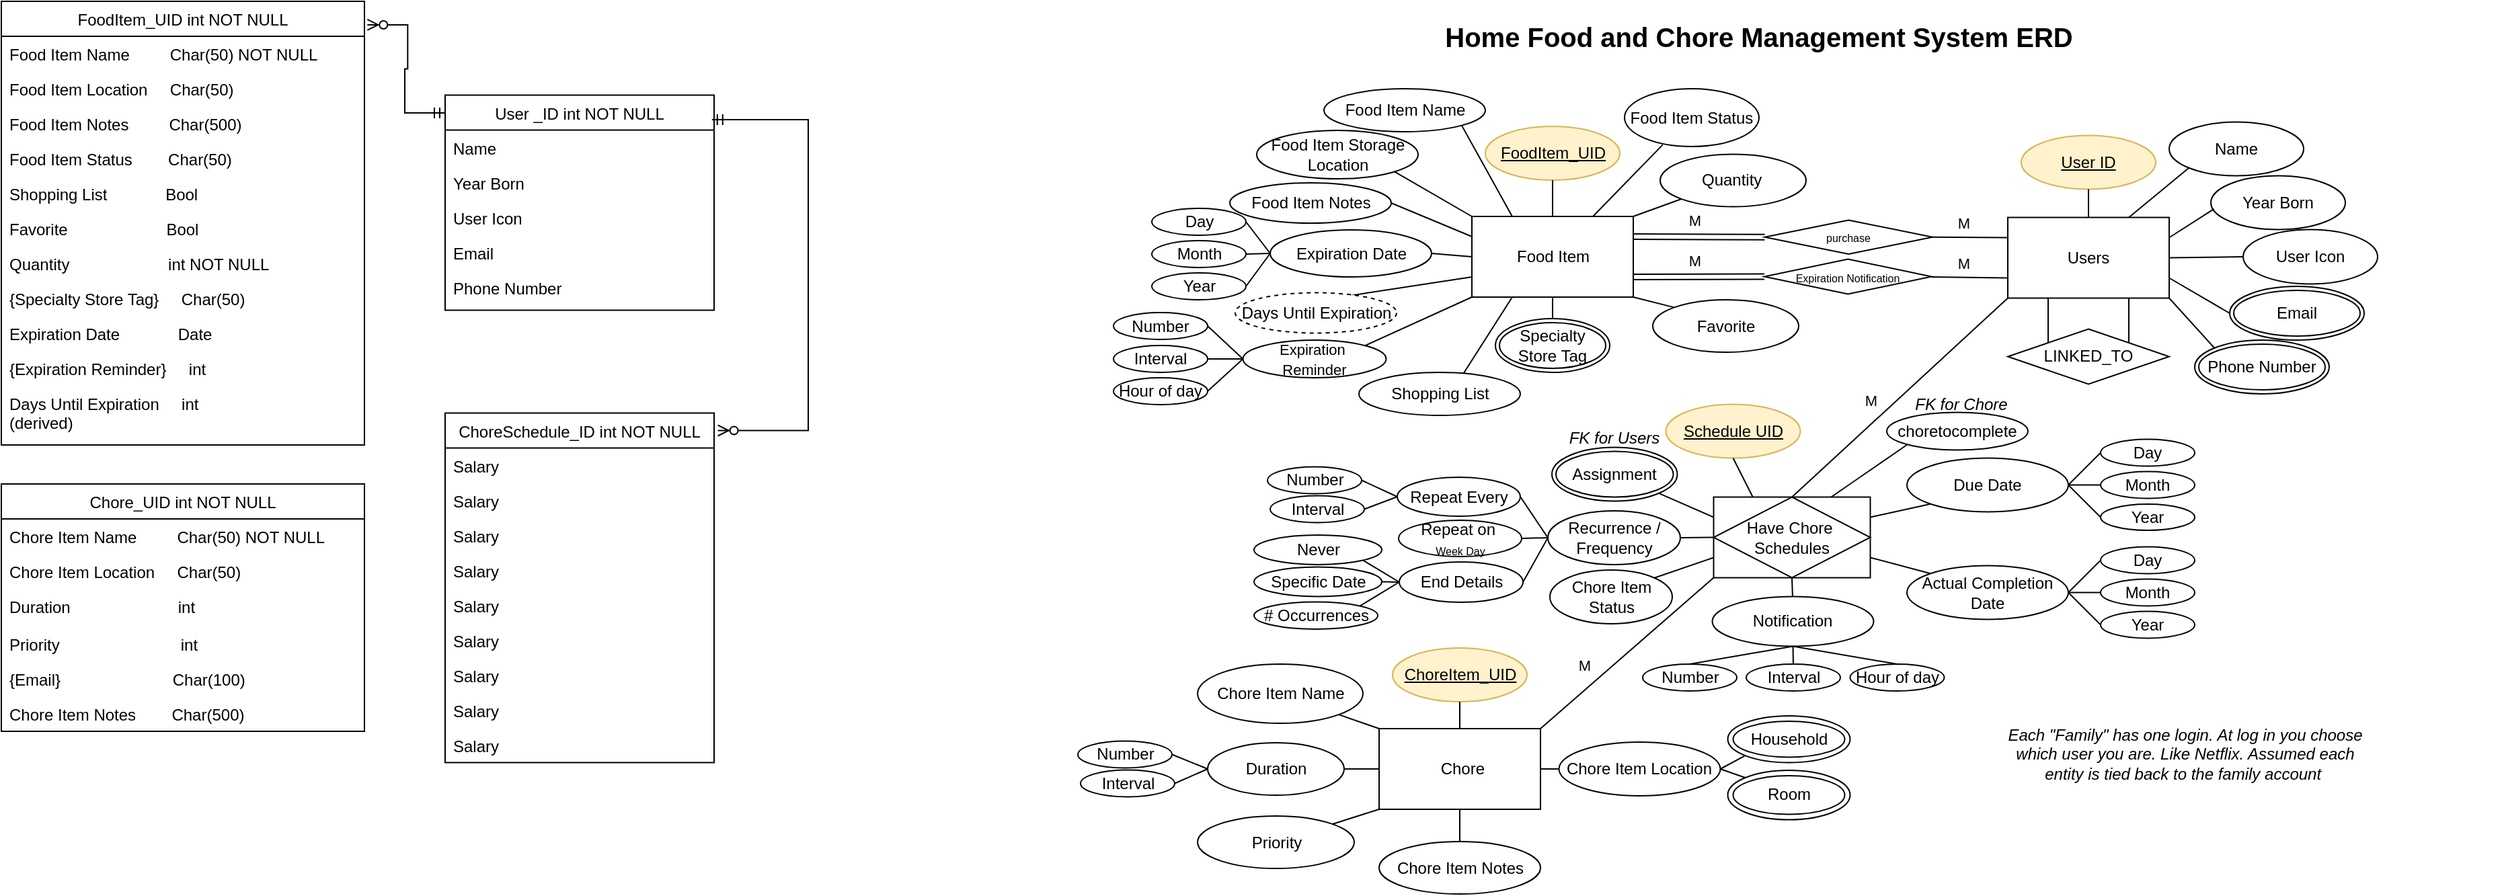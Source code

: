 <mxfile version="26.2.14">
  <diagram id="C5RBs43oDa-KdzZeNtuy" name="Page-1">
    <mxGraphModel dx="1588" dy="818" grid="1" gridSize="10" guides="1" tooltips="1" connect="1" arrows="1" fold="1" page="1" pageScale="1" pageWidth="827" pageHeight="1169" math="0" shadow="0">
      <root>
        <mxCell id="WIyWlLk6GJQsqaUBKTNV-0" />
        <mxCell id="WIyWlLk6GJQsqaUBKTNV-1" parent="WIyWlLk6GJQsqaUBKTNV-0" />
        <mxCell id="zkfFHV4jXpPFQw0GAbJ--0" value="FoodItem_UID int NOT NULL" style="swimlane;fontStyle=0;align=center;verticalAlign=top;childLayout=stackLayout;horizontal=1;startSize=26;horizontalStack=0;resizeParent=1;resizeLast=0;collapsible=1;marginBottom=0;rounded=0;shadow=0;strokeWidth=1;" parent="WIyWlLk6GJQsqaUBKTNV-1" vertex="1">
          <mxGeometry x="70" y="42" width="270" height="330" as="geometry">
            <mxRectangle x="230" y="140" width="160" height="26" as="alternateBounds" />
          </mxGeometry>
        </mxCell>
        <mxCell id="zkfFHV4jXpPFQw0GAbJ--1" value="Food Item Name         Char(50) NOT NULL" style="text;align=left;verticalAlign=top;spacingLeft=4;spacingRight=4;overflow=hidden;rotatable=0;points=[[0,0.5],[1,0.5]];portConstraint=eastwest;" parent="zkfFHV4jXpPFQw0GAbJ--0" vertex="1">
          <mxGeometry y="26" width="270" height="26" as="geometry" />
        </mxCell>
        <mxCell id="zkfFHV4jXpPFQw0GAbJ--2" value="Food Item Location     Char(50) " style="text;align=left;verticalAlign=top;spacingLeft=4;spacingRight=4;overflow=hidden;rotatable=0;points=[[0,0.5],[1,0.5]];portConstraint=eastwest;rounded=0;shadow=0;html=0;" parent="zkfFHV4jXpPFQw0GAbJ--0" vertex="1">
          <mxGeometry y="52" width="270" height="26" as="geometry" />
        </mxCell>
        <mxCell id="zkfFHV4jXpPFQw0GAbJ--3" value="Food Item Notes         Char(500) " style="text;align=left;verticalAlign=top;spacingLeft=4;spacingRight=4;overflow=hidden;rotatable=0;points=[[0,0.5],[1,0.5]];portConstraint=eastwest;rounded=0;shadow=0;html=0;" parent="zkfFHV4jXpPFQw0GAbJ--0" vertex="1">
          <mxGeometry y="78" width="270" height="26" as="geometry" />
        </mxCell>
        <mxCell id="I6hZReWgnW-OCQ0BHqIw-165" value="Food Item Status        Char(50) " style="text;align=left;verticalAlign=top;spacingLeft=4;spacingRight=4;overflow=hidden;rotatable=0;points=[[0,0.5],[1,0.5]];portConstraint=eastwest;" vertex="1" parent="zkfFHV4jXpPFQw0GAbJ--0">
          <mxGeometry y="104" width="270" height="26" as="geometry" />
        </mxCell>
        <mxCell id="I6hZReWgnW-OCQ0BHqIw-146" value="Shopping List             Bool" style="text;align=left;verticalAlign=top;spacingLeft=4;spacingRight=4;overflow=hidden;rotatable=0;points=[[0,0.5],[1,0.5]];portConstraint=eastwest;" vertex="1" parent="zkfFHV4jXpPFQw0GAbJ--0">
          <mxGeometry y="130" width="270" height="26" as="geometry" />
        </mxCell>
        <mxCell id="I6hZReWgnW-OCQ0BHqIw-163" value="Favorite                      Bool" style="text;align=left;verticalAlign=top;spacingLeft=4;spacingRight=4;overflow=hidden;rotatable=0;points=[[0,0.5],[1,0.5]];portConstraint=eastwest;" vertex="1" parent="zkfFHV4jXpPFQw0GAbJ--0">
          <mxGeometry y="156" width="270" height="26" as="geometry" />
        </mxCell>
        <mxCell id="I6hZReWgnW-OCQ0BHqIw-164" value="Quantity                      int NOT NULL" style="text;align=left;verticalAlign=top;spacingLeft=4;spacingRight=4;overflow=hidden;rotatable=0;points=[[0,0.5],[1,0.5]];portConstraint=eastwest;" vertex="1" parent="zkfFHV4jXpPFQw0GAbJ--0">
          <mxGeometry y="182" width="270" height="26" as="geometry" />
        </mxCell>
        <mxCell id="I6hZReWgnW-OCQ0BHqIw-147" value="{Specialty Store Tag}     Char(50) " style="text;align=left;verticalAlign=top;spacingLeft=4;spacingRight=4;overflow=hidden;rotatable=0;points=[[0,0.5],[1,0.5]];portConstraint=eastwest;" vertex="1" parent="zkfFHV4jXpPFQw0GAbJ--0">
          <mxGeometry y="208" width="270" height="26" as="geometry" />
        </mxCell>
        <mxCell id="zkfFHV4jXpPFQw0GAbJ--5" value="Expiration Date             Date" style="text;align=left;verticalAlign=top;spacingLeft=4;spacingRight=4;overflow=hidden;rotatable=0;points=[[0,0.5],[1,0.5]];portConstraint=eastwest;" parent="zkfFHV4jXpPFQw0GAbJ--0" vertex="1">
          <mxGeometry y="234" width="270" height="26" as="geometry" />
        </mxCell>
        <mxCell id="I6hZReWgnW-OCQ0BHqIw-145" value="{Expiration Reminder}     int" style="text;align=left;verticalAlign=top;spacingLeft=4;spacingRight=4;overflow=hidden;rotatable=0;points=[[0,0.5],[1,0.5]];portConstraint=eastwest;" vertex="1" parent="zkfFHV4jXpPFQw0GAbJ--0">
          <mxGeometry y="260" width="270" height="26" as="geometry" />
        </mxCell>
        <mxCell id="I6hZReWgnW-OCQ0BHqIw-169" value="Days Until Expiration     int&#xa;(derived)" style="text;align=left;verticalAlign=top;spacingLeft=4;spacingRight=4;overflow=hidden;rotatable=0;points=[[0,0.5],[1,0.5]];portConstraint=eastwest;" vertex="1" parent="zkfFHV4jXpPFQw0GAbJ--0">
          <mxGeometry y="286" width="270" height="44" as="geometry" />
        </mxCell>
        <mxCell id="zkfFHV4jXpPFQw0GAbJ--13" value="ChoreSchedule_ID int NOT NULL" style="swimlane;fontStyle=0;align=center;verticalAlign=top;childLayout=stackLayout;horizontal=1;startSize=26;horizontalStack=0;resizeParent=1;resizeLast=0;collapsible=1;marginBottom=0;rounded=0;shadow=0;strokeWidth=1;" parent="WIyWlLk6GJQsqaUBKTNV-1" vertex="1">
          <mxGeometry x="400" y="348.25" width="200" height="260" as="geometry">
            <mxRectangle x="340" y="380" width="170" height="26" as="alternateBounds" />
          </mxGeometry>
        </mxCell>
        <mxCell id="zkfFHV4jXpPFQw0GAbJ--14" value="Salary" style="text;align=left;verticalAlign=top;spacingLeft=4;spacingRight=4;overflow=hidden;rotatable=0;points=[[0,0.5],[1,0.5]];portConstraint=eastwest;" parent="zkfFHV4jXpPFQw0GAbJ--13" vertex="1">
          <mxGeometry y="26" width="200" height="26" as="geometry" />
        </mxCell>
        <mxCell id="I6hZReWgnW-OCQ0BHqIw-148" value="Salary" style="text;align=left;verticalAlign=top;spacingLeft=4;spacingRight=4;overflow=hidden;rotatable=0;points=[[0,0.5],[1,0.5]];portConstraint=eastwest;" vertex="1" parent="zkfFHV4jXpPFQw0GAbJ--13">
          <mxGeometry y="52" width="200" height="26" as="geometry" />
        </mxCell>
        <mxCell id="I6hZReWgnW-OCQ0BHqIw-149" value="Salary" style="text;align=left;verticalAlign=top;spacingLeft=4;spacingRight=4;overflow=hidden;rotatable=0;points=[[0,0.5],[1,0.5]];portConstraint=eastwest;" vertex="1" parent="zkfFHV4jXpPFQw0GAbJ--13">
          <mxGeometry y="78" width="200" height="26" as="geometry" />
        </mxCell>
        <mxCell id="I6hZReWgnW-OCQ0BHqIw-150" value="Salary" style="text;align=left;verticalAlign=top;spacingLeft=4;spacingRight=4;overflow=hidden;rotatable=0;points=[[0,0.5],[1,0.5]];portConstraint=eastwest;" vertex="1" parent="zkfFHV4jXpPFQw0GAbJ--13">
          <mxGeometry y="104" width="200" height="26" as="geometry" />
        </mxCell>
        <mxCell id="I6hZReWgnW-OCQ0BHqIw-151" value="Salary" style="text;align=left;verticalAlign=top;spacingLeft=4;spacingRight=4;overflow=hidden;rotatable=0;points=[[0,0.5],[1,0.5]];portConstraint=eastwest;" vertex="1" parent="zkfFHV4jXpPFQw0GAbJ--13">
          <mxGeometry y="130" width="200" height="26" as="geometry" />
        </mxCell>
        <mxCell id="I6hZReWgnW-OCQ0BHqIw-152" value="Salary" style="text;align=left;verticalAlign=top;spacingLeft=4;spacingRight=4;overflow=hidden;rotatable=0;points=[[0,0.5],[1,0.5]];portConstraint=eastwest;" vertex="1" parent="zkfFHV4jXpPFQw0GAbJ--13">
          <mxGeometry y="156" width="200" height="26" as="geometry" />
        </mxCell>
        <mxCell id="I6hZReWgnW-OCQ0BHqIw-153" value="Salary" style="text;align=left;verticalAlign=top;spacingLeft=4;spacingRight=4;overflow=hidden;rotatable=0;points=[[0,0.5],[1,0.5]];portConstraint=eastwest;" vertex="1" parent="zkfFHV4jXpPFQw0GAbJ--13">
          <mxGeometry y="182" width="200" height="26" as="geometry" />
        </mxCell>
        <mxCell id="I6hZReWgnW-OCQ0BHqIw-154" value="Salary" style="text;align=left;verticalAlign=top;spacingLeft=4;spacingRight=4;overflow=hidden;rotatable=0;points=[[0,0.5],[1,0.5]];portConstraint=eastwest;" vertex="1" parent="zkfFHV4jXpPFQw0GAbJ--13">
          <mxGeometry y="208" width="200" height="26" as="geometry" />
        </mxCell>
        <mxCell id="I6hZReWgnW-OCQ0BHqIw-155" value="Salary" style="text;align=left;verticalAlign=top;spacingLeft=4;spacingRight=4;overflow=hidden;rotatable=0;points=[[0,0.5],[1,0.5]];portConstraint=eastwest;" vertex="1" parent="zkfFHV4jXpPFQw0GAbJ--13">
          <mxGeometry y="234" width="200" height="26" as="geometry" />
        </mxCell>
        <mxCell id="zkfFHV4jXpPFQw0GAbJ--17" value="User _ID int NOT NULL" style="swimlane;fontStyle=0;align=center;verticalAlign=top;childLayout=stackLayout;horizontal=1;startSize=26;horizontalStack=0;resizeParent=1;resizeLast=0;collapsible=1;marginBottom=0;rounded=0;shadow=0;strokeWidth=1;" parent="WIyWlLk6GJQsqaUBKTNV-1" vertex="1">
          <mxGeometry x="400" y="111.75" width="200" height="160" as="geometry">
            <mxRectangle x="550" y="140" width="160" height="26" as="alternateBounds" />
          </mxGeometry>
        </mxCell>
        <mxCell id="zkfFHV4jXpPFQw0GAbJ--18" value="Name" style="text;align=left;verticalAlign=top;spacingLeft=4;spacingRight=4;overflow=hidden;rotatable=0;points=[[0,0.5],[1,0.5]];portConstraint=eastwest;" parent="zkfFHV4jXpPFQw0GAbJ--17" vertex="1">
          <mxGeometry y="26" width="200" height="26" as="geometry" />
        </mxCell>
        <mxCell id="zkfFHV4jXpPFQw0GAbJ--19" value="Year Born" style="text;align=left;verticalAlign=top;spacingLeft=4;spacingRight=4;overflow=hidden;rotatable=0;points=[[0,0.5],[1,0.5]];portConstraint=eastwest;rounded=0;shadow=0;html=0;" parent="zkfFHV4jXpPFQw0GAbJ--17" vertex="1">
          <mxGeometry y="52" width="200" height="26" as="geometry" />
        </mxCell>
        <mxCell id="zkfFHV4jXpPFQw0GAbJ--20" value="User Icon" style="text;align=left;verticalAlign=top;spacingLeft=4;spacingRight=4;overflow=hidden;rotatable=0;points=[[0,0.5],[1,0.5]];portConstraint=eastwest;rounded=0;shadow=0;html=0;" parent="zkfFHV4jXpPFQw0GAbJ--17" vertex="1">
          <mxGeometry y="78" width="200" height="26" as="geometry" />
        </mxCell>
        <mxCell id="zkfFHV4jXpPFQw0GAbJ--21" value="Email" style="text;align=left;verticalAlign=top;spacingLeft=4;spacingRight=4;overflow=hidden;rotatable=0;points=[[0,0.5],[1,0.5]];portConstraint=eastwest;rounded=0;shadow=0;html=0;" parent="zkfFHV4jXpPFQw0GAbJ--17" vertex="1">
          <mxGeometry y="104" width="200" height="26" as="geometry" />
        </mxCell>
        <mxCell id="zkfFHV4jXpPFQw0GAbJ--22" value="Phone Number" style="text;align=left;verticalAlign=top;spacingLeft=4;spacingRight=4;overflow=hidden;rotatable=0;points=[[0,0.5],[1,0.5]];portConstraint=eastwest;rounded=0;shadow=0;html=0;" parent="zkfFHV4jXpPFQw0GAbJ--17" vertex="1">
          <mxGeometry y="130" width="200" height="26" as="geometry" />
        </mxCell>
        <mxCell id="I6hZReWgnW-OCQ0BHqIw-0" value="Home Food and Chore Management System ERD" style="text;whiteSpace=wrap;fontStyle=1;fontSize=20;align=center;" vertex="1" parent="WIyWlLk6GJQsqaUBKTNV-1">
          <mxGeometry x="827" y="50" width="1100" height="40" as="geometry" />
        </mxCell>
        <mxCell id="I6hZReWgnW-OCQ0BHqIw-1" value="&amp;nbsp;Chore" style="rounded=0;whiteSpace=wrap;html=1;" vertex="1" parent="WIyWlLk6GJQsqaUBKTNV-1">
          <mxGeometry x="1094.5" y="583" width="120" height="60" as="geometry" />
        </mxCell>
        <mxCell id="I6hZReWgnW-OCQ0BHqIw-2" value="Expiration Date" style="ellipse;whiteSpace=wrap;html=1;" vertex="1" parent="WIyWlLk6GJQsqaUBKTNV-1">
          <mxGeometry x="1013.5" y="212" width="120" height="35" as="geometry" />
        </mxCell>
        <mxCell id="I6hZReWgnW-OCQ0BHqIw-3" value="Day" style="ellipse;whiteSpace=wrap;html=1;" vertex="1" parent="WIyWlLk6GJQsqaUBKTNV-1">
          <mxGeometry x="925.5" y="196" width="70" height="20" as="geometry" />
        </mxCell>
        <mxCell id="I6hZReWgnW-OCQ0BHqIw-4" value="Month" style="ellipse;whiteSpace=wrap;html=1;" vertex="1" parent="WIyWlLk6GJQsqaUBKTNV-1">
          <mxGeometry x="925.5" y="220" width="70" height="20" as="geometry" />
        </mxCell>
        <mxCell id="I6hZReWgnW-OCQ0BHqIw-5" value="Year" style="ellipse;whiteSpace=wrap;html=1;" vertex="1" parent="WIyWlLk6GJQsqaUBKTNV-1">
          <mxGeometry x="925.5" y="244" width="70" height="20" as="geometry" />
        </mxCell>
        <mxCell id="I6hZReWgnW-OCQ0BHqIw-6" value="" style="endArrow=none;html=1;rounded=0;exitX=0;exitY=0.5;exitDx=0;exitDy=0;entryX=1;entryY=0.5;entryDx=0;entryDy=0;" edge="1" parent="WIyWlLk6GJQsqaUBKTNV-1" source="I6hZReWgnW-OCQ0BHqIw-2" target="I6hZReWgnW-OCQ0BHqIw-3">
          <mxGeometry width="50" height="50" relative="1" as="geometry">
            <mxPoint x="843.5" y="267" as="sourcePoint" />
            <mxPoint x="863.5" y="252" as="targetPoint" />
          </mxGeometry>
        </mxCell>
        <mxCell id="I6hZReWgnW-OCQ0BHqIw-7" value="" style="endArrow=none;html=1;rounded=0;exitX=0;exitY=0.5;exitDx=0;exitDy=0;entryX=1;entryY=0.5;entryDx=0;entryDy=0;" edge="1" parent="WIyWlLk6GJQsqaUBKTNV-1" source="I6hZReWgnW-OCQ0BHqIw-2" target="I6hZReWgnW-OCQ0BHqIw-5">
          <mxGeometry width="50" height="50" relative="1" as="geometry">
            <mxPoint x="823.5" y="317" as="sourcePoint" />
            <mxPoint x="843.5" y="292" as="targetPoint" />
          </mxGeometry>
        </mxCell>
        <mxCell id="I6hZReWgnW-OCQ0BHqIw-8" value="" style="endArrow=none;html=1;rounded=0;exitX=0;exitY=0.5;exitDx=0;exitDy=0;entryX=1;entryY=0.5;entryDx=0;entryDy=0;" edge="1" parent="WIyWlLk6GJQsqaUBKTNV-1" source="I6hZReWgnW-OCQ0BHqIw-2" target="I6hZReWgnW-OCQ0BHqIw-4">
          <mxGeometry width="50" height="50" relative="1" as="geometry">
            <mxPoint x="863.5" y="292" as="sourcePoint" />
            <mxPoint x="883.5" y="267" as="targetPoint" />
          </mxGeometry>
        </mxCell>
        <mxCell id="I6hZReWgnW-OCQ0BHqIw-9" value="Food Item Storage Location" style="ellipse;whiteSpace=wrap;html=1;" vertex="1" parent="WIyWlLk6GJQsqaUBKTNV-1">
          <mxGeometry x="1003.5" y="138" width="120" height="36" as="geometry" />
        </mxCell>
        <mxCell id="I6hZReWgnW-OCQ0BHqIw-10" value="Food Item Name" style="ellipse;whiteSpace=wrap;html=1;" vertex="1" parent="WIyWlLk6GJQsqaUBKTNV-1">
          <mxGeometry x="1053.5" y="107" width="120" height="32" as="geometry" />
        </mxCell>
        <mxCell id="I6hZReWgnW-OCQ0BHqIw-11" value="Food Item" style="rounded=0;whiteSpace=wrap;html=1;" vertex="1" parent="WIyWlLk6GJQsqaUBKTNV-1">
          <mxGeometry x="1163.5" y="202" width="120" height="60" as="geometry" />
        </mxCell>
        <mxCell id="I6hZReWgnW-OCQ0BHqIw-12" value="Food Item Status" style="ellipse;whiteSpace=wrap;html=1;" vertex="1" parent="WIyWlLk6GJQsqaUBKTNV-1">
          <mxGeometry x="1277" y="107" width="100" height="43" as="geometry" />
        </mxCell>
        <mxCell id="I6hZReWgnW-OCQ0BHqIw-13" value="Chore Item Location" style="ellipse;whiteSpace=wrap;html=1;" vertex="1" parent="WIyWlLk6GJQsqaUBKTNV-1">
          <mxGeometry x="1228.25" y="593" width="120" height="40" as="geometry" />
        </mxCell>
        <mxCell id="I6hZReWgnW-OCQ0BHqIw-14" value="Chore Item Name" style="ellipse;whiteSpace=wrap;html=1;" vertex="1" parent="WIyWlLk6GJQsqaUBKTNV-1">
          <mxGeometry x="959.5" y="535" width="123" height="44" as="geometry" />
        </mxCell>
        <mxCell id="I6hZReWgnW-OCQ0BHqIw-15" value="Recurrence / Frequency" style="ellipse;whiteSpace=wrap;html=1;" vertex="1" parent="WIyWlLk6GJQsqaUBKTNV-1">
          <mxGeometry x="1220" y="421" width="98.5" height="40" as="geometry" />
        </mxCell>
        <mxCell id="I6hZReWgnW-OCQ0BHqIw-16" value="Chore Item Notes" style="ellipse;whiteSpace=wrap;html=1;" vertex="1" parent="WIyWlLk6GJQsqaUBKTNV-1">
          <mxGeometry x="1094.5" y="667" width="120" height="39" as="geometry" />
        </mxCell>
        <mxCell id="I6hZReWgnW-OCQ0BHqIw-17" value="Food Item Notes" style="ellipse;whiteSpace=wrap;html=1;" vertex="1" parent="WIyWlLk6GJQsqaUBKTNV-1">
          <mxGeometry x="983.5" y="177" width="120" height="30" as="geometry" />
        </mxCell>
        <mxCell id="I6hZReWgnW-OCQ0BHqIw-18" value="FoodItem_UID" style="ellipse;whiteSpace=wrap;html=1;align=center;fontStyle=4;fillColor=#fff2cc;strokeColor=#d6b656;" vertex="1" parent="WIyWlLk6GJQsqaUBKTNV-1">
          <mxGeometry x="1173.5" y="135" width="100" height="40" as="geometry" />
        </mxCell>
        <mxCell id="I6hZReWgnW-OCQ0BHqIw-19" value="Users" style="rounded=0;whiteSpace=wrap;html=1;" vertex="1" parent="WIyWlLk6GJQsqaUBKTNV-1">
          <mxGeometry x="1562" y="202.75" width="120" height="60" as="geometry" />
        </mxCell>
        <mxCell id="I6hZReWgnW-OCQ0BHqIw-20" value="Name" style="ellipse;whiteSpace=wrap;html=1;" vertex="1" parent="WIyWlLk6GJQsqaUBKTNV-1">
          <mxGeometry x="1682" y="131.75" width="100" height="40" as="geometry" />
        </mxCell>
        <mxCell id="I6hZReWgnW-OCQ0BHqIw-21" value="Year Born" style="ellipse;whiteSpace=wrap;html=1;" vertex="1" parent="WIyWlLk6GJQsqaUBKTNV-1">
          <mxGeometry x="1713" y="171.75" width="100" height="40" as="geometry" />
        </mxCell>
        <mxCell id="I6hZReWgnW-OCQ0BHqIw-22" value="Phone Number" style="ellipse;shape=doubleEllipse;margin=3;whiteSpace=wrap;html=1;align=center;" vertex="1" parent="WIyWlLk6GJQsqaUBKTNV-1">
          <mxGeometry x="1701" y="294" width="100" height="40" as="geometry" />
        </mxCell>
        <mxCell id="I6hZReWgnW-OCQ0BHqIw-23" value="Email" style="ellipse;shape=doubleEllipse;margin=3;whiteSpace=wrap;html=1;align=center;" vertex="1" parent="WIyWlLk6GJQsqaUBKTNV-1">
          <mxGeometry x="1727" y="254" width="100" height="40" as="geometry" />
        </mxCell>
        <mxCell id="I6hZReWgnW-OCQ0BHqIw-24" value="&lt;u&gt;User ID&lt;/u&gt;" style="ellipse;whiteSpace=wrap;html=1;align=center;fillColor=#fff2cc;strokeColor=#d6b656;" vertex="1" parent="WIyWlLk6GJQsqaUBKTNV-1">
          <mxGeometry x="1572" y="141.75" width="100" height="40" as="geometry" />
        </mxCell>
        <mxCell id="I6hZReWgnW-OCQ0BHqIw-25" value="" style="endArrow=none;html=1;rounded=0;exitX=0;exitY=0;exitDx=0;exitDy=0;entryX=1;entryY=1;entryDx=0;entryDy=0;" edge="1" parent="WIyWlLk6GJQsqaUBKTNV-1" source="I6hZReWgnW-OCQ0BHqIw-22" target="I6hZReWgnW-OCQ0BHqIw-19">
          <mxGeometry width="50" height="50" relative="1" as="geometry">
            <mxPoint x="1502" y="328.75" as="sourcePoint" />
            <mxPoint x="1682" y="255.75" as="targetPoint" />
          </mxGeometry>
        </mxCell>
        <mxCell id="I6hZReWgnW-OCQ0BHqIw-26" value="" style="endArrow=none;html=1;rounded=0;entryX=0.5;entryY=1;entryDx=0;entryDy=0;exitX=0.5;exitY=0;exitDx=0;exitDy=0;" edge="1" parent="WIyWlLk6GJQsqaUBKTNV-1" source="I6hZReWgnW-OCQ0BHqIw-19" target="I6hZReWgnW-OCQ0BHqIw-24">
          <mxGeometry width="50" height="50" relative="1" as="geometry">
            <mxPoint x="1492" y="248.75" as="sourcePoint" />
            <mxPoint x="1542" y="198.75" as="targetPoint" />
          </mxGeometry>
        </mxCell>
        <mxCell id="I6hZReWgnW-OCQ0BHqIw-27" value="" style="endArrow=none;html=1;rounded=0;entryX=0;entryY=1;entryDx=0;entryDy=0;exitX=0.75;exitY=0;exitDx=0;exitDy=0;" edge="1" parent="WIyWlLk6GJQsqaUBKTNV-1" source="I6hZReWgnW-OCQ0BHqIw-19" target="I6hZReWgnW-OCQ0BHqIw-20">
          <mxGeometry width="50" height="50" relative="1" as="geometry">
            <mxPoint x="1632" y="213.75" as="sourcePoint" />
            <mxPoint x="1632" y="188.75" as="targetPoint" />
          </mxGeometry>
        </mxCell>
        <mxCell id="I6hZReWgnW-OCQ0BHqIw-28" value="" style="endArrow=none;html=1;rounded=0;entryX=0.023;entryY=0.618;entryDx=0;entryDy=0;exitX=1;exitY=0.25;exitDx=0;exitDy=0;entryPerimeter=0;" edge="1" parent="WIyWlLk6GJQsqaUBKTNV-1" source="I6hZReWgnW-OCQ0BHqIw-19" target="I6hZReWgnW-OCQ0BHqIw-21">
          <mxGeometry width="50" height="50" relative="1" as="geometry">
            <mxPoint x="1642" y="223.75" as="sourcePoint" />
            <mxPoint x="1642" y="198.75" as="targetPoint" />
          </mxGeometry>
        </mxCell>
        <mxCell id="I6hZReWgnW-OCQ0BHqIw-29" value="" style="endArrow=none;html=1;rounded=0;entryX=0;entryY=0.5;entryDx=0;entryDy=0;exitX=1;exitY=0.75;exitDx=0;exitDy=0;" edge="1" parent="WIyWlLk6GJQsqaUBKTNV-1" source="I6hZReWgnW-OCQ0BHqIw-19" target="I6hZReWgnW-OCQ0BHqIw-23">
          <mxGeometry width="50" height="50" relative="1" as="geometry">
            <mxPoint x="1662" y="243.75" as="sourcePoint" />
            <mxPoint x="1662" y="218.75" as="targetPoint" />
            <Array as="points" />
          </mxGeometry>
        </mxCell>
        <mxCell id="I6hZReWgnW-OCQ0BHqIw-30" value="&lt;font style=&quot;font-size: 8px;&quot;&gt;purchase&lt;/font&gt;" style="shape=rhombus;perimeter=rhombusPerimeter;whiteSpace=wrap;html=1;align=center;" vertex="1" parent="WIyWlLk6GJQsqaUBKTNV-1">
          <mxGeometry x="1381.25" y="204.75" width="124.75" height="25.25" as="geometry" />
        </mxCell>
        <mxCell id="I6hZReWgnW-OCQ0BHqIw-31" value="Quantity&amp;nbsp;" style="ellipse;whiteSpace=wrap;html=1;" vertex="1" parent="WIyWlLk6GJQsqaUBKTNV-1">
          <mxGeometry x="1303.5" y="155.75" width="108.5" height="39" as="geometry" />
        </mxCell>
        <mxCell id="I6hZReWgnW-OCQ0BHqIw-32" value="" style="endArrow=none;html=1;rounded=0;entryX=1;entryY=1;entryDx=0;entryDy=0;exitX=0.25;exitY=0;exitDx=0;exitDy=0;" edge="1" parent="WIyWlLk6GJQsqaUBKTNV-1" source="I6hZReWgnW-OCQ0BHqIw-11" target="I6hZReWgnW-OCQ0BHqIw-10">
          <mxGeometry width="50" height="50" relative="1" as="geometry">
            <mxPoint x="773.5" y="257" as="sourcePoint" />
            <mxPoint x="823.5" y="207" as="targetPoint" />
          </mxGeometry>
        </mxCell>
        <mxCell id="I6hZReWgnW-OCQ0BHqIw-33" value="" style="endArrow=none;html=1;rounded=0;entryX=0.5;entryY=1;entryDx=0;entryDy=0;exitX=0.5;exitY=0;exitDx=0;exitDy=0;" edge="1" parent="WIyWlLk6GJQsqaUBKTNV-1" source="I6hZReWgnW-OCQ0BHqIw-11" target="I6hZReWgnW-OCQ0BHqIw-18">
          <mxGeometry width="50" height="50" relative="1" as="geometry">
            <mxPoint x="1223.5" y="200" as="sourcePoint" />
            <mxPoint x="1223.5" y="175" as="targetPoint" />
          </mxGeometry>
        </mxCell>
        <mxCell id="I6hZReWgnW-OCQ0BHqIw-34" value="" style="endArrow=none;html=1;rounded=0;entryX=1;entryY=0.5;entryDx=0;entryDy=0;exitX=0;exitY=0.5;exitDx=0;exitDy=0;" edge="1" parent="WIyWlLk6GJQsqaUBKTNV-1" source="I6hZReWgnW-OCQ0BHqIw-11" target="I6hZReWgnW-OCQ0BHqIw-2">
          <mxGeometry width="50" height="50" relative="1" as="geometry">
            <mxPoint x="863.5" y="277" as="sourcePoint" />
            <mxPoint x="913.5" y="227" as="targetPoint" />
          </mxGeometry>
        </mxCell>
        <mxCell id="I6hZReWgnW-OCQ0BHqIw-35" value="" style="endArrow=none;html=1;rounded=0;entryX=0.284;entryY=0.969;entryDx=0;entryDy=0;exitX=0.75;exitY=0;exitDx=0;exitDy=0;entryPerimeter=0;" edge="1" parent="WIyWlLk6GJQsqaUBKTNV-1" source="I6hZReWgnW-OCQ0BHqIw-11" target="I6hZReWgnW-OCQ0BHqIw-12">
          <mxGeometry width="50" height="50" relative="1" as="geometry">
            <mxPoint x="1283.5" y="197" as="sourcePoint" />
            <mxPoint x="1273.5" y="287" as="targetPoint" />
          </mxGeometry>
        </mxCell>
        <mxCell id="I6hZReWgnW-OCQ0BHqIw-36" value="" style="endArrow=none;html=1;rounded=0;exitX=1;exitY=0.5;exitDx=0;exitDy=0;entryX=0;entryY=0.25;entryDx=0;entryDy=0;" edge="1" parent="WIyWlLk6GJQsqaUBKTNV-1" source="I6hZReWgnW-OCQ0BHqIw-17" target="I6hZReWgnW-OCQ0BHqIw-11">
          <mxGeometry width="50" height="50" relative="1" as="geometry">
            <mxPoint x="1083.5" y="357" as="sourcePoint" />
            <mxPoint x="1133.5" y="307" as="targetPoint" />
          </mxGeometry>
        </mxCell>
        <mxCell id="I6hZReWgnW-OCQ0BHqIw-37" value="" style="endArrow=none;html=1;rounded=0;exitX=1;exitY=1;exitDx=0;exitDy=0;entryX=0;entryY=0;entryDx=0;entryDy=0;" edge="1" parent="WIyWlLk6GJQsqaUBKTNV-1" source="I6hZReWgnW-OCQ0BHqIw-9" target="I6hZReWgnW-OCQ0BHqIw-11">
          <mxGeometry width="50" height="50" relative="1" as="geometry">
            <mxPoint x="1073.5" y="347" as="sourcePoint" />
            <mxPoint x="1123.5" y="297" as="targetPoint" />
          </mxGeometry>
        </mxCell>
        <mxCell id="I6hZReWgnW-OCQ0BHqIw-38" value="ChoreItem_UID" style="ellipse;whiteSpace=wrap;html=1;align=center;fontStyle=4;fillColor=#fff2cc;strokeColor=#d6b656;" vertex="1" parent="WIyWlLk6GJQsqaUBKTNV-1">
          <mxGeometry x="1104.5" y="523" width="100" height="40" as="geometry" />
        </mxCell>
        <mxCell id="I6hZReWgnW-OCQ0BHqIw-39" value="" style="endArrow=none;html=1;rounded=0;entryX=0.5;entryY=1;entryDx=0;entryDy=0;" edge="1" parent="WIyWlLk6GJQsqaUBKTNV-1" source="I6hZReWgnW-OCQ0BHqIw-1" target="I6hZReWgnW-OCQ0BHqIw-38">
          <mxGeometry width="50" height="50" relative="1" as="geometry">
            <mxPoint x="839.5" y="655" as="sourcePoint" />
            <mxPoint x="889.5" y="605" as="targetPoint" />
          </mxGeometry>
        </mxCell>
        <mxCell id="I6hZReWgnW-OCQ0BHqIw-40" value="Due Date" style="ellipse;whiteSpace=wrap;html=1;" vertex="1" parent="WIyWlLk6GJQsqaUBKTNV-1">
          <mxGeometry x="1487" y="381.75" width="120" height="40" as="geometry" />
        </mxCell>
        <mxCell id="I6hZReWgnW-OCQ0BHqIw-41" value="Day" style="ellipse;whiteSpace=wrap;html=1;" vertex="1" parent="WIyWlLk6GJQsqaUBKTNV-1">
          <mxGeometry x="1631" y="367.75" width="70" height="20" as="geometry" />
        </mxCell>
        <mxCell id="I6hZReWgnW-OCQ0BHqIw-42" value="Month" style="ellipse;whiteSpace=wrap;html=1;" vertex="1" parent="WIyWlLk6GJQsqaUBKTNV-1">
          <mxGeometry x="1631" y="391.75" width="70" height="20" as="geometry" />
        </mxCell>
        <mxCell id="I6hZReWgnW-OCQ0BHqIw-43" value="Year" style="ellipse;whiteSpace=wrap;html=1;" vertex="1" parent="WIyWlLk6GJQsqaUBKTNV-1">
          <mxGeometry x="1631" y="416" width="70" height="19.5" as="geometry" />
        </mxCell>
        <mxCell id="I6hZReWgnW-OCQ0BHqIw-44" value="" style="endArrow=none;html=1;rounded=0;exitX=1;exitY=0.5;exitDx=0;exitDy=0;entryX=0;entryY=0.5;entryDx=0;entryDy=0;" edge="1" parent="WIyWlLk6GJQsqaUBKTNV-1" source="I6hZReWgnW-OCQ0BHqIw-40" target="I6hZReWgnW-OCQ0BHqIw-41">
          <mxGeometry width="50" height="50" relative="1" as="geometry">
            <mxPoint x="1550" y="479" as="sourcePoint" />
            <mxPoint x="1400" y="459" as="targetPoint" />
          </mxGeometry>
        </mxCell>
        <mxCell id="I6hZReWgnW-OCQ0BHqIw-45" value="" style="endArrow=none;html=1;rounded=0;entryX=0;entryY=0.5;entryDx=0;entryDy=0;exitX=1;exitY=0.5;exitDx=0;exitDy=0;" edge="1" parent="WIyWlLk6GJQsqaUBKTNV-1" source="I6hZReWgnW-OCQ0BHqIw-40" target="I6hZReWgnW-OCQ0BHqIw-43">
          <mxGeometry width="50" height="50" relative="1" as="geometry">
            <mxPoint x="1550.5" y="518" as="sourcePoint" />
            <mxPoint x="1380" y="499" as="targetPoint" />
          </mxGeometry>
        </mxCell>
        <mxCell id="I6hZReWgnW-OCQ0BHqIw-46" value="" style="endArrow=none;html=1;rounded=0;exitX=1;exitY=0.5;exitDx=0;exitDy=0;entryX=0;entryY=0.5;entryDx=0;entryDy=0;" edge="1" parent="WIyWlLk6GJQsqaUBKTNV-1" source="I6hZReWgnW-OCQ0BHqIw-40" target="I6hZReWgnW-OCQ0BHqIw-42">
          <mxGeometry width="50" height="50" relative="1" as="geometry">
            <mxPoint x="1550" y="479" as="sourcePoint" />
            <mxPoint x="1420" y="474" as="targetPoint" />
          </mxGeometry>
        </mxCell>
        <mxCell id="I6hZReWgnW-OCQ0BHqIw-47" value="" style="endArrow=none;html=1;rounded=0;entryX=0;entryY=0;entryDx=0;entryDy=0;exitX=1;exitY=1;exitDx=0;exitDy=0;" edge="1" parent="WIyWlLk6GJQsqaUBKTNV-1" source="I6hZReWgnW-OCQ0BHqIw-14" target="I6hZReWgnW-OCQ0BHqIw-1">
          <mxGeometry width="50" height="50" relative="1" as="geometry">
            <mxPoint x="859.5" y="645" as="sourcePoint" />
            <mxPoint x="909.5" y="595" as="targetPoint" />
          </mxGeometry>
        </mxCell>
        <mxCell id="I6hZReWgnW-OCQ0BHqIw-48" value="" style="endArrow=none;html=1;rounded=0;entryX=0;entryY=0.5;entryDx=0;entryDy=0;exitX=1;exitY=0.5;exitDx=0;exitDy=0;" edge="1" parent="WIyWlLk6GJQsqaUBKTNV-1" source="I6hZReWgnW-OCQ0BHqIw-94" target="I6hZReWgnW-OCQ0BHqIw-1">
          <mxGeometry width="50" height="50" relative="1" as="geometry">
            <mxPoint x="1049.5" y="635" as="sourcePoint" />
            <mxPoint x="919.5" y="605" as="targetPoint" />
          </mxGeometry>
        </mxCell>
        <mxCell id="I6hZReWgnW-OCQ0BHqIw-49" value="" style="endArrow=none;html=1;rounded=0;entryX=0;entryY=1;entryDx=0;entryDy=0;" edge="1" parent="WIyWlLk6GJQsqaUBKTNV-1" source="I6hZReWgnW-OCQ0BHqIw-101" target="I6hZReWgnW-OCQ0BHqIw-1">
          <mxGeometry width="50" height="50" relative="1" as="geometry">
            <mxPoint x="1049.5" y="684.5" as="sourcePoint" />
            <mxPoint x="1099.5" y="685" as="targetPoint" />
          </mxGeometry>
        </mxCell>
        <mxCell id="I6hZReWgnW-OCQ0BHqIw-50" value="Specialty Store Tag" style="ellipse;shape=doubleEllipse;margin=3;whiteSpace=wrap;html=1;align=center;" vertex="1" parent="WIyWlLk6GJQsqaUBKTNV-1">
          <mxGeometry x="1181" y="278" width="85" height="40" as="geometry" />
        </mxCell>
        <mxCell id="I6hZReWgnW-OCQ0BHqIw-51" value="LINKED_TO" style="shape=rhombus;perimeter=rhombusPerimeter;whiteSpace=wrap;html=1;align=center;" vertex="1" parent="WIyWlLk6GJQsqaUBKTNV-1">
          <mxGeometry x="1562" y="285.75" width="120" height="41" as="geometry" />
        </mxCell>
        <mxCell id="I6hZReWgnW-OCQ0BHqIw-52" value="" style="endArrow=none;html=1;rounded=0;entryX=0.25;entryY=1;entryDx=0;entryDy=0;exitX=0;exitY=0;exitDx=0;exitDy=0;" edge="1" parent="WIyWlLk6GJQsqaUBKTNV-1" source="I6hZReWgnW-OCQ0BHqIw-51" target="I6hZReWgnW-OCQ0BHqIw-19">
          <mxGeometry width="50" height="50" relative="1" as="geometry">
            <mxPoint x="1502" y="421.75" as="sourcePoint" />
            <mxPoint x="1552" y="371.75" as="targetPoint" />
          </mxGeometry>
        </mxCell>
        <mxCell id="I6hZReWgnW-OCQ0BHqIw-53" value="" style="endArrow=none;html=1;rounded=0;entryX=0.75;entryY=1;entryDx=0;entryDy=0;exitX=1;exitY=0;exitDx=0;exitDy=0;" edge="1" parent="WIyWlLk6GJQsqaUBKTNV-1" source="I6hZReWgnW-OCQ0BHqIw-51" target="I6hZReWgnW-OCQ0BHqIw-19">
          <mxGeometry width="50" height="50" relative="1" as="geometry">
            <mxPoint x="1632" y="338.25" as="sourcePoint" />
            <mxPoint x="1632" y="285.25" as="targetPoint" />
          </mxGeometry>
        </mxCell>
        <mxCell id="I6hZReWgnW-OCQ0BHqIw-54" value="" style="endArrow=none;html=1;rounded=0;entryX=0;entryY=1;entryDx=0;entryDy=0;exitX=0.5;exitY=0;exitDx=0;exitDy=0;" edge="1" parent="WIyWlLk6GJQsqaUBKTNV-1" source="I6hZReWgnW-OCQ0BHqIw-65" target="I6hZReWgnW-OCQ0BHqIw-19">
          <mxGeometry width="50" height="50" relative="1" as="geometry">
            <mxPoint x="1471" y="359" as="sourcePoint" />
            <mxPoint x="1373.5" y="218" as="targetPoint" />
          </mxGeometry>
        </mxCell>
        <mxCell id="I6hZReWgnW-OCQ0BHqIw-55" value="M" style="edgeLabel;html=1;align=center;verticalAlign=middle;resizable=0;points=[];" vertex="1" connectable="0" parent="I6hZReWgnW-OCQ0BHqIw-54">
          <mxGeometry x="-0.209" y="2" relative="1" as="geometry">
            <mxPoint x="-4" y="-12" as="offset" />
          </mxGeometry>
        </mxCell>
        <mxCell id="I6hZReWgnW-OCQ0BHqIw-56" value="" style="endArrow=none;html=1;rounded=0;entryX=0;entryY=0.25;entryDx=0;entryDy=0;exitX=1;exitY=0.5;exitDx=0;exitDy=0;" edge="1" parent="WIyWlLk6GJQsqaUBKTNV-1" source="I6hZReWgnW-OCQ0BHqIw-30" target="I6hZReWgnW-OCQ0BHqIw-19">
          <mxGeometry width="50" height="50" relative="1" as="geometry">
            <mxPoint x="1512" y="230.75" as="sourcePoint" />
            <mxPoint x="1562" y="231.75" as="targetPoint" />
          </mxGeometry>
        </mxCell>
        <mxCell id="I6hZReWgnW-OCQ0BHqIw-57" value="M" style="edgeLabel;html=1;align=center;verticalAlign=middle;resizable=0;points=[];" vertex="1" connectable="0" parent="I6hZReWgnW-OCQ0BHqIw-56">
          <mxGeometry x="-0.184" y="1" relative="1" as="geometry">
            <mxPoint y="-10" as="offset" />
          </mxGeometry>
        </mxCell>
        <mxCell id="I6hZReWgnW-OCQ0BHqIw-58" value="Repeat on&amp;nbsp;&lt;div&gt;&lt;font style=&quot;font-size: 8px;&quot;&gt;Week Day&lt;/font&gt;&lt;/div&gt;" style="ellipse;whiteSpace=wrap;html=1;" vertex="1" parent="WIyWlLk6GJQsqaUBKTNV-1">
          <mxGeometry x="1109" y="428" width="91.5" height="27" as="geometry" />
        </mxCell>
        <mxCell id="I6hZReWgnW-OCQ0BHqIw-59" value="Assignment" style="ellipse;shape=doubleEllipse;margin=3;whiteSpace=wrap;html=1;align=center;" vertex="1" parent="WIyWlLk6GJQsqaUBKTNV-1">
          <mxGeometry x="1223" y="373.75" width="93.25" height="40" as="geometry" />
        </mxCell>
        <mxCell id="I6hZReWgnW-OCQ0BHqIw-60" value="" style="endArrow=none;html=1;rounded=0;entryX=0;entryY=0.75;entryDx=0;entryDy=0;exitX=0.707;exitY=0.075;exitDx=0;exitDy=0;exitPerimeter=0;" edge="1" parent="WIyWlLk6GJQsqaUBKTNV-1" source="I6hZReWgnW-OCQ0BHqIw-124" target="I6hZReWgnW-OCQ0BHqIw-11">
          <mxGeometry width="50" height="50" relative="1" as="geometry">
            <mxPoint x="1077" y="260" as="sourcePoint" />
            <mxPoint x="1373.5" y="297" as="targetPoint" />
          </mxGeometry>
        </mxCell>
        <mxCell id="I6hZReWgnW-OCQ0BHqIw-61" value="" style="endArrow=none;html=1;rounded=0;entryX=0;entryY=1;entryDx=0;entryDy=0;exitX=1;exitY=0;exitDx=0;exitDy=0;" edge="1" parent="WIyWlLk6GJQsqaUBKTNV-1" source="I6hZReWgnW-OCQ0BHqIw-123" target="I6hZReWgnW-OCQ0BHqIw-11">
          <mxGeometry width="50" height="50" relative="1" as="geometry">
            <mxPoint x="1089.78" y="293.3" as="sourcePoint" />
            <mxPoint x="1163.5" y="367" as="targetPoint" />
          </mxGeometry>
        </mxCell>
        <mxCell id="I6hZReWgnW-OCQ0BHqIw-62" value="" style="endArrow=none;html=1;rounded=0;entryX=0.25;entryY=1;entryDx=0;entryDy=0;exitX=0.637;exitY=0.091;exitDx=0;exitDy=0;exitPerimeter=0;" edge="1" parent="WIyWlLk6GJQsqaUBKTNV-1" source="I6hZReWgnW-OCQ0BHqIw-138" target="I6hZReWgnW-OCQ0BHqIw-11">
          <mxGeometry width="50" height="50" relative="1" as="geometry">
            <mxPoint x="1145.395" y="318.61" as="sourcePoint" />
            <mxPoint x="1273.5" y="307" as="targetPoint" />
          </mxGeometry>
        </mxCell>
        <mxCell id="I6hZReWgnW-OCQ0BHqIw-63" value="" style="endArrow=none;html=1;rounded=0;exitX=0.5;exitY=0;exitDx=0;exitDy=0;entryX=0.5;entryY=1;entryDx=0;entryDy=0;" edge="1" parent="WIyWlLk6GJQsqaUBKTNV-1" source="I6hZReWgnW-OCQ0BHqIw-50" target="I6hZReWgnW-OCQ0BHqIw-11">
          <mxGeometry width="50" height="50" relative="1" as="geometry">
            <mxPoint x="1343.5" y="357" as="sourcePoint" />
            <mxPoint x="1393.5" y="307" as="targetPoint" />
          </mxGeometry>
        </mxCell>
        <mxCell id="I6hZReWgnW-OCQ0BHqIw-64" value="" style="endArrow=none;html=1;rounded=0;exitX=1;exitY=0;exitDx=0;exitDy=0;" edge="1" parent="WIyWlLk6GJQsqaUBKTNV-1" source="I6hZReWgnW-OCQ0BHqIw-11" target="I6hZReWgnW-OCQ0BHqIw-31">
          <mxGeometry width="50" height="50" relative="1" as="geometry">
            <mxPoint x="1353.5" y="267" as="sourcePoint" />
            <mxPoint x="1403.5" y="217" as="targetPoint" />
          </mxGeometry>
        </mxCell>
        <mxCell id="I6hZReWgnW-OCQ0BHqIw-65" value="Have Chore&amp;nbsp;&lt;div&gt;Schedules&lt;/div&gt;" style="shape=associativeEntity;whiteSpace=wrap;html=1;align=center;" vertex="1" parent="WIyWlLk6GJQsqaUBKTNV-1">
          <mxGeometry x="1343.25" y="410.75" width="116.5" height="60" as="geometry" />
        </mxCell>
        <mxCell id="I6hZReWgnW-OCQ0BHqIw-66" value="" style="endArrow=none;html=1;rounded=0;entryX=0;entryY=1;entryDx=0;entryDy=0;exitX=1;exitY=0;exitDx=0;exitDy=0;" edge="1" parent="WIyWlLk6GJQsqaUBKTNV-1" source="I6hZReWgnW-OCQ0BHqIw-1" target="I6hZReWgnW-OCQ0BHqIw-65">
          <mxGeometry width="50" height="50" relative="1" as="geometry">
            <mxPoint x="1261" y="535" as="sourcePoint" />
            <mxPoint x="1344.25" y="438.75" as="targetPoint" />
          </mxGeometry>
        </mxCell>
        <mxCell id="I6hZReWgnW-OCQ0BHqIw-67" value="M" style="edgeLabel;html=1;align=center;verticalAlign=middle;resizable=0;points=[];" vertex="1" connectable="0" parent="I6hZReWgnW-OCQ0BHqIw-66">
          <mxGeometry x="-0.253" relative="1" as="geometry">
            <mxPoint x="-16" y="-5" as="offset" />
          </mxGeometry>
        </mxCell>
        <mxCell id="I6hZReWgnW-OCQ0BHqIw-68" value="Actual Completion Date" style="ellipse;whiteSpace=wrap;html=1;" vertex="1" parent="WIyWlLk6GJQsqaUBKTNV-1">
          <mxGeometry x="1487" y="461.75" width="120" height="40" as="geometry" />
        </mxCell>
        <mxCell id="I6hZReWgnW-OCQ0BHqIw-69" value="Day" style="ellipse;whiteSpace=wrap;html=1;" vertex="1" parent="WIyWlLk6GJQsqaUBKTNV-1">
          <mxGeometry x="1631" y="447.75" width="70" height="20" as="geometry" />
        </mxCell>
        <mxCell id="I6hZReWgnW-OCQ0BHqIw-70" value="Month" style="ellipse;whiteSpace=wrap;html=1;" vertex="1" parent="WIyWlLk6GJQsqaUBKTNV-1">
          <mxGeometry x="1631" y="471.75" width="70" height="20" as="geometry" />
        </mxCell>
        <mxCell id="I6hZReWgnW-OCQ0BHqIw-71" value="Year" style="ellipse;whiteSpace=wrap;html=1;" vertex="1" parent="WIyWlLk6GJQsqaUBKTNV-1">
          <mxGeometry x="1631" y="495.75" width="70" height="20" as="geometry" />
        </mxCell>
        <mxCell id="I6hZReWgnW-OCQ0BHqIw-72" value="" style="endArrow=none;html=1;rounded=0;exitX=1;exitY=0.5;exitDx=0;exitDy=0;entryX=0;entryY=0.5;entryDx=0;entryDy=0;" edge="1" parent="WIyWlLk6GJQsqaUBKTNV-1" source="I6hZReWgnW-OCQ0BHqIw-68" target="I6hZReWgnW-OCQ0BHqIw-69">
          <mxGeometry width="50" height="50" relative="1" as="geometry">
            <mxPoint x="1564.5" y="549.75" as="sourcePoint" />
            <mxPoint x="1414.5" y="529.75" as="targetPoint" />
          </mxGeometry>
        </mxCell>
        <mxCell id="I6hZReWgnW-OCQ0BHqIw-73" value="" style="endArrow=none;html=1;rounded=0;entryX=0;entryY=0.5;entryDx=0;entryDy=0;exitX=1;exitY=0.5;exitDx=0;exitDy=0;" edge="1" parent="WIyWlLk6GJQsqaUBKTNV-1" source="I6hZReWgnW-OCQ0BHqIw-68" target="I6hZReWgnW-OCQ0BHqIw-71">
          <mxGeometry width="50" height="50" relative="1" as="geometry">
            <mxPoint x="1565" y="588.75" as="sourcePoint" />
            <mxPoint x="1394.5" y="569.75" as="targetPoint" />
          </mxGeometry>
        </mxCell>
        <mxCell id="I6hZReWgnW-OCQ0BHqIw-74" value="" style="endArrow=none;html=1;rounded=0;exitX=1;exitY=0.5;exitDx=0;exitDy=0;entryX=0;entryY=0.5;entryDx=0;entryDy=0;" edge="1" parent="WIyWlLk6GJQsqaUBKTNV-1" source="I6hZReWgnW-OCQ0BHqIw-68" target="I6hZReWgnW-OCQ0BHqIw-70">
          <mxGeometry width="50" height="50" relative="1" as="geometry">
            <mxPoint x="1564.5" y="549.75" as="sourcePoint" />
            <mxPoint x="1434.5" y="544.75" as="targetPoint" />
          </mxGeometry>
        </mxCell>
        <mxCell id="I6hZReWgnW-OCQ0BHqIw-75" value="Repeat Every" style="ellipse;whiteSpace=wrap;html=1;" vertex="1" parent="WIyWlLk6GJQsqaUBKTNV-1">
          <mxGeometry x="1108" y="396" width="91.5" height="29" as="geometry" />
        </mxCell>
        <mxCell id="I6hZReWgnW-OCQ0BHqIw-76" value="Number" style="ellipse;whiteSpace=wrap;html=1;" vertex="1" parent="WIyWlLk6GJQsqaUBKTNV-1">
          <mxGeometry x="1011.5" y="388.25" width="70" height="20" as="geometry" />
        </mxCell>
        <mxCell id="I6hZReWgnW-OCQ0BHqIw-77" value="Interval" style="ellipse;whiteSpace=wrap;html=1;" vertex="1" parent="WIyWlLk6GJQsqaUBKTNV-1">
          <mxGeometry x="1013.5" y="409.75" width="70" height="20" as="geometry" />
        </mxCell>
        <mxCell id="I6hZReWgnW-OCQ0BHqIw-78" value="" style="endArrow=none;html=1;rounded=0;entryX=0;entryY=0.5;entryDx=0;entryDy=0;exitX=1;exitY=0.5;exitDx=0;exitDy=0;" edge="1" parent="WIyWlLk6GJQsqaUBKTNV-1" source="I6hZReWgnW-OCQ0BHqIw-76" target="I6hZReWgnW-OCQ0BHqIw-75">
          <mxGeometry width="50" height="50" relative="1" as="geometry">
            <mxPoint x="1021" y="557" as="sourcePoint" />
            <mxPoint x="1071" y="507" as="targetPoint" />
          </mxGeometry>
        </mxCell>
        <mxCell id="I6hZReWgnW-OCQ0BHqIw-79" value="" style="endArrow=none;html=1;rounded=0;entryX=0;entryY=0.5;entryDx=0;entryDy=0;exitX=1;exitY=0.5;exitDx=0;exitDy=0;" edge="1" parent="WIyWlLk6GJQsqaUBKTNV-1" source="I6hZReWgnW-OCQ0BHqIw-77" target="I6hZReWgnW-OCQ0BHqIw-75">
          <mxGeometry width="50" height="50" relative="1" as="geometry">
            <mxPoint x="1101" y="537" as="sourcePoint" />
            <mxPoint x="1151" y="487" as="targetPoint" />
          </mxGeometry>
        </mxCell>
        <mxCell id="I6hZReWgnW-OCQ0BHqIw-80" value="" style="endArrow=none;html=1;rounded=0;entryX=0;entryY=0.5;entryDx=0;entryDy=0;exitX=1;exitY=0.5;exitDx=0;exitDy=0;" edge="1" parent="WIyWlLk6GJQsqaUBKTNV-1" source="I6hZReWgnW-OCQ0BHqIw-75" target="I6hZReWgnW-OCQ0BHqIw-15">
          <mxGeometry width="50" height="50" relative="1" as="geometry">
            <mxPoint x="1181" y="527" as="sourcePoint" />
            <mxPoint x="1231" y="477" as="targetPoint" />
          </mxGeometry>
        </mxCell>
        <mxCell id="I6hZReWgnW-OCQ0BHqIw-81" value="" style="endArrow=none;html=1;rounded=0;entryX=0;entryY=0.5;entryDx=0;entryDy=0;exitX=1;exitY=0.5;exitDx=0;exitDy=0;" edge="1" parent="WIyWlLk6GJQsqaUBKTNV-1" source="I6hZReWgnW-OCQ0BHqIw-58" target="I6hZReWgnW-OCQ0BHqIw-15">
          <mxGeometry width="50" height="50" relative="1" as="geometry">
            <mxPoint x="1111" y="537" as="sourcePoint" />
            <mxPoint x="1161" y="487" as="targetPoint" />
          </mxGeometry>
        </mxCell>
        <mxCell id="I6hZReWgnW-OCQ0BHqIw-82" value="End Details" style="ellipse;whiteSpace=wrap;html=1;" vertex="1" parent="WIyWlLk6GJQsqaUBKTNV-1">
          <mxGeometry x="1109.5" y="459" width="92" height="30" as="geometry" />
        </mxCell>
        <mxCell id="I6hZReWgnW-OCQ0BHqIw-83" value="" style="endArrow=none;html=1;rounded=0;exitX=1;exitY=0.5;exitDx=0;exitDy=0;entryX=0;entryY=0.5;entryDx=0;entryDy=0;" edge="1" parent="WIyWlLk6GJQsqaUBKTNV-1" source="I6hZReWgnW-OCQ0BHqIw-82" target="I6hZReWgnW-OCQ0BHqIw-15">
          <mxGeometry width="50" height="50" relative="1" as="geometry">
            <mxPoint x="1221" y="517" as="sourcePoint" />
            <mxPoint x="1231" y="417" as="targetPoint" />
          </mxGeometry>
        </mxCell>
        <mxCell id="I6hZReWgnW-OCQ0BHqIw-84" value="" style="endArrow=none;html=1;rounded=0;exitX=1;exitY=0.5;exitDx=0;exitDy=0;entryX=0;entryY=0.5;entryDx=0;entryDy=0;" edge="1" parent="WIyWlLk6GJQsqaUBKTNV-1" source="I6hZReWgnW-OCQ0BHqIw-15" target="I6hZReWgnW-OCQ0BHqIw-65">
          <mxGeometry width="50" height="50" relative="1" as="geometry">
            <mxPoint x="1301" y="697" as="sourcePoint" />
            <mxPoint x="1351" y="647" as="targetPoint" />
          </mxGeometry>
        </mxCell>
        <mxCell id="I6hZReWgnW-OCQ0BHqIw-85" value="Specific Date" style="ellipse;whiteSpace=wrap;html=1;" vertex="1" parent="WIyWlLk6GJQsqaUBKTNV-1">
          <mxGeometry x="1001.5" y="462.75" width="95" height="22" as="geometry" />
        </mxCell>
        <mxCell id="I6hZReWgnW-OCQ0BHqIw-86" value="# Occurrences" style="ellipse;whiteSpace=wrap;html=1;" vertex="1" parent="WIyWlLk6GJQsqaUBKTNV-1">
          <mxGeometry x="1001.5" y="488.75" width="92" height="20.25" as="geometry" />
        </mxCell>
        <mxCell id="I6hZReWgnW-OCQ0BHqIw-87" value="Never" style="ellipse;whiteSpace=wrap;html=1;" vertex="1" parent="WIyWlLk6GJQsqaUBKTNV-1">
          <mxGeometry x="1001.5" y="439" width="95" height="22" as="geometry" />
        </mxCell>
        <mxCell id="I6hZReWgnW-OCQ0BHqIw-88" value="" style="endArrow=none;html=1;rounded=0;exitX=1;exitY=0.5;exitDx=0;exitDy=0;entryX=0;entryY=0.5;entryDx=0;entryDy=0;" edge="1" parent="WIyWlLk6GJQsqaUBKTNV-1" source="I6hZReWgnW-OCQ0BHqIw-85" target="I6hZReWgnW-OCQ0BHqIw-82">
          <mxGeometry width="50" height="50" relative="1" as="geometry">
            <mxPoint x="1091" y="537" as="sourcePoint" />
            <mxPoint x="1141" y="487" as="targetPoint" />
          </mxGeometry>
        </mxCell>
        <mxCell id="I6hZReWgnW-OCQ0BHqIw-89" value="" style="endArrow=none;html=1;rounded=0;exitX=1;exitY=1;exitDx=0;exitDy=0;entryX=0;entryY=0.5;entryDx=0;entryDy=0;" edge="1" parent="WIyWlLk6GJQsqaUBKTNV-1" source="I6hZReWgnW-OCQ0BHqIw-87" target="I6hZReWgnW-OCQ0BHqIw-82">
          <mxGeometry width="50" height="50" relative="1" as="geometry">
            <mxPoint x="1091" y="547" as="sourcePoint" />
            <mxPoint x="1141" y="497" as="targetPoint" />
          </mxGeometry>
        </mxCell>
        <mxCell id="I6hZReWgnW-OCQ0BHqIw-90" value="" style="endArrow=none;html=1;rounded=0;exitX=1;exitY=0;exitDx=0;exitDy=0;entryX=0;entryY=0.5;entryDx=0;entryDy=0;" edge="1" parent="WIyWlLk6GJQsqaUBKTNV-1" source="I6hZReWgnW-OCQ0BHqIw-86" target="I6hZReWgnW-OCQ0BHqIw-82">
          <mxGeometry width="50" height="50" relative="1" as="geometry">
            <mxPoint x="1091" y="557" as="sourcePoint" />
            <mxPoint x="1141" y="507" as="targetPoint" />
          </mxGeometry>
        </mxCell>
        <mxCell id="I6hZReWgnW-OCQ0BHqIw-91" value="Notification" style="ellipse;whiteSpace=wrap;html=1;" vertex="1" parent="WIyWlLk6GJQsqaUBKTNV-1">
          <mxGeometry x="1342.25" y="484.75" width="120" height="37" as="geometry" />
        </mxCell>
        <mxCell id="I6hZReWgnW-OCQ0BHqIw-92" value="" style="endArrow=none;html=1;rounded=0;exitX=1;exitY=0.25;exitDx=0;exitDy=0;entryX=0;entryY=1;entryDx=0;entryDy=0;" edge="1" parent="WIyWlLk6GJQsqaUBKTNV-1" source="I6hZReWgnW-OCQ0BHqIw-65" target="I6hZReWgnW-OCQ0BHqIw-40">
          <mxGeometry width="50" height="50" relative="1" as="geometry">
            <mxPoint x="1401" y="617" as="sourcePoint" />
            <mxPoint x="1451" y="567" as="targetPoint" />
          </mxGeometry>
        </mxCell>
        <mxCell id="I6hZReWgnW-OCQ0BHqIw-93" value="" style="endArrow=none;html=1;rounded=0;exitX=1;exitY=0.75;exitDx=0;exitDy=0;entryX=0;entryY=0;entryDx=0;entryDy=0;" edge="1" parent="WIyWlLk6GJQsqaUBKTNV-1" source="I6hZReWgnW-OCQ0BHqIw-65" target="I6hZReWgnW-OCQ0BHqIw-68">
          <mxGeometry width="50" height="50" relative="1" as="geometry">
            <mxPoint x="1471" y="436" as="sourcePoint" />
            <mxPoint x="1515" y="420" as="targetPoint" />
          </mxGeometry>
        </mxCell>
        <mxCell id="I6hZReWgnW-OCQ0BHqIw-94" value="Duration" style="ellipse;whiteSpace=wrap;html=1;" vertex="1" parent="WIyWlLk6GJQsqaUBKTNV-1">
          <mxGeometry x="967" y="593.5" width="101.5" height="39" as="geometry" />
        </mxCell>
        <mxCell id="I6hZReWgnW-OCQ0BHqIw-95" value="Number" style="ellipse;whiteSpace=wrap;html=1;" vertex="1" parent="WIyWlLk6GJQsqaUBKTNV-1">
          <mxGeometry x="1290.5" y="535" width="70" height="20" as="geometry" />
        </mxCell>
        <mxCell id="I6hZReWgnW-OCQ0BHqIw-96" value="Interval" style="ellipse;whiteSpace=wrap;html=1;" vertex="1" parent="WIyWlLk6GJQsqaUBKTNV-1">
          <mxGeometry x="1367.5" y="535" width="70" height="20" as="geometry" />
        </mxCell>
        <mxCell id="I6hZReWgnW-OCQ0BHqIw-97" value="Hour of day" style="ellipse;whiteSpace=wrap;html=1;" vertex="1" parent="WIyWlLk6GJQsqaUBKTNV-1">
          <mxGeometry x="1444.75" y="535" width="70" height="20" as="geometry" />
        </mxCell>
        <mxCell id="I6hZReWgnW-OCQ0BHqIw-98" value="" style="endArrow=none;html=1;rounded=0;entryX=0.5;entryY=1;entryDx=0;entryDy=0;" edge="1" parent="WIyWlLk6GJQsqaUBKTNV-1" source="I6hZReWgnW-OCQ0BHqIw-91" target="I6hZReWgnW-OCQ0BHqIw-65">
          <mxGeometry width="50" height="50" relative="1" as="geometry">
            <mxPoint x="1491" y="657" as="sourcePoint" />
            <mxPoint x="1541" y="607" as="targetPoint" />
          </mxGeometry>
        </mxCell>
        <mxCell id="I6hZReWgnW-OCQ0BHqIw-99" value="Favorite" style="ellipse;whiteSpace=wrap;html=1;" vertex="1" parent="WIyWlLk6GJQsqaUBKTNV-1">
          <mxGeometry x="1298" y="264" width="108.5" height="39" as="geometry" />
        </mxCell>
        <mxCell id="I6hZReWgnW-OCQ0BHqIw-100" value="" style="endArrow=none;html=1;rounded=0;exitX=1;exitY=1;exitDx=0;exitDy=0;entryX=0;entryY=0;entryDx=0;entryDy=0;" edge="1" parent="WIyWlLk6GJQsqaUBKTNV-1" source="I6hZReWgnW-OCQ0BHqIw-11" target="I6hZReWgnW-OCQ0BHqIw-99">
          <mxGeometry width="50" height="50" relative="1" as="geometry">
            <mxPoint x="1432" y="310" as="sourcePoint" />
            <mxPoint x="1482" y="260" as="targetPoint" />
          </mxGeometry>
        </mxCell>
        <mxCell id="I6hZReWgnW-OCQ0BHqIw-101" value="Priority" style="ellipse;whiteSpace=wrap;html=1;" vertex="1" parent="WIyWlLk6GJQsqaUBKTNV-1">
          <mxGeometry x="959.5" y="648" width="116.5" height="39" as="geometry" />
        </mxCell>
        <mxCell id="I6hZReWgnW-OCQ0BHqIw-102" value="Number" style="ellipse;whiteSpace=wrap;html=1;" vertex="1" parent="WIyWlLk6GJQsqaUBKTNV-1">
          <mxGeometry x="870.5" y="592.25" width="70" height="20" as="geometry" />
        </mxCell>
        <mxCell id="I6hZReWgnW-OCQ0BHqIw-103" value="Interval" style="ellipse;whiteSpace=wrap;html=1;" vertex="1" parent="WIyWlLk6GJQsqaUBKTNV-1">
          <mxGeometry x="872.5" y="613.75" width="70" height="20" as="geometry" />
        </mxCell>
        <mxCell id="I6hZReWgnW-OCQ0BHqIw-104" value="" style="endArrow=none;html=1;rounded=0;entryX=0;entryY=0.5;entryDx=0;entryDy=0;exitX=1;exitY=0.5;exitDx=0;exitDy=0;" edge="1" parent="WIyWlLk6GJQsqaUBKTNV-1" source="I6hZReWgnW-OCQ0BHqIw-102" target="I6hZReWgnW-OCQ0BHqIw-94">
          <mxGeometry width="50" height="50" relative="1" as="geometry">
            <mxPoint x="880" y="761" as="sourcePoint" />
            <mxPoint x="967" y="615" as="targetPoint" />
          </mxGeometry>
        </mxCell>
        <mxCell id="I6hZReWgnW-OCQ0BHqIw-105" value="" style="endArrow=none;html=1;rounded=0;entryX=0;entryY=0.5;entryDx=0;entryDy=0;exitX=1;exitY=0.5;exitDx=0;exitDy=0;" edge="1" parent="WIyWlLk6GJQsqaUBKTNV-1" source="I6hZReWgnW-OCQ0BHqIw-103" target="I6hZReWgnW-OCQ0BHqIw-94">
          <mxGeometry width="50" height="50" relative="1" as="geometry">
            <mxPoint x="960" y="741" as="sourcePoint" />
            <mxPoint x="967" y="615" as="targetPoint" />
          </mxGeometry>
        </mxCell>
        <mxCell id="I6hZReWgnW-OCQ0BHqIw-106" value="" style="endArrow=none;html=1;rounded=0;entryX=0.5;entryY=1;entryDx=0;entryDy=0;" edge="1" parent="WIyWlLk6GJQsqaUBKTNV-1" source="I6hZReWgnW-OCQ0BHqIw-16" target="I6hZReWgnW-OCQ0BHqIw-1">
          <mxGeometry width="50" height="50" relative="1" as="geometry">
            <mxPoint x="1206" y="767" as="sourcePoint" />
            <mxPoint x="1256" y="717" as="targetPoint" />
          </mxGeometry>
        </mxCell>
        <mxCell id="I6hZReWgnW-OCQ0BHqIw-107" value="" style="endArrow=none;html=1;rounded=0;entryX=0;entryY=0.5;entryDx=0;entryDy=0;exitX=1;exitY=0.5;exitDx=0;exitDy=0;" edge="1" parent="WIyWlLk6GJQsqaUBKTNV-1" source="I6hZReWgnW-OCQ0BHqIw-1" target="I6hZReWgnW-OCQ0BHqIw-13">
          <mxGeometry width="50" height="50" relative="1" as="geometry">
            <mxPoint x="1216" y="627" as="sourcePoint" />
            <mxPoint x="1486" y="597" as="targetPoint" />
          </mxGeometry>
        </mxCell>
        <mxCell id="I6hZReWgnW-OCQ0BHqIw-108" value="Household" style="ellipse;shape=doubleEllipse;whiteSpace=wrap;html=1;" vertex="1" parent="WIyWlLk6GJQsqaUBKTNV-1">
          <mxGeometry x="1353.75" y="573.5" width="91" height="34.75" as="geometry" />
        </mxCell>
        <mxCell id="I6hZReWgnW-OCQ0BHqIw-109" value="Room" style="ellipse;shape=doubleEllipse;whiteSpace=wrap;html=1;" vertex="1" parent="WIyWlLk6GJQsqaUBKTNV-1">
          <mxGeometry x="1353.75" y="614" width="91" height="36.75" as="geometry" />
        </mxCell>
        <mxCell id="I6hZReWgnW-OCQ0BHqIw-110" value="" style="endArrow=none;html=1;rounded=0;entryX=0;entryY=1;entryDx=0;entryDy=0;exitX=1;exitY=0.5;exitDx=0;exitDy=0;" edge="1" parent="WIyWlLk6GJQsqaUBKTNV-1" source="I6hZReWgnW-OCQ0BHqIw-13" target="I6hZReWgnW-OCQ0BHqIw-108">
          <mxGeometry width="50" height="50" relative="1" as="geometry">
            <mxPoint x="1296" y="727" as="sourcePoint" />
            <mxPoint x="1346" y="677" as="targetPoint" />
          </mxGeometry>
        </mxCell>
        <mxCell id="I6hZReWgnW-OCQ0BHqIw-111" value="" style="endArrow=none;html=1;rounded=0;exitX=1;exitY=0.5;exitDx=0;exitDy=0;entryX=0;entryY=0;entryDx=0;entryDy=0;" edge="1" parent="WIyWlLk6GJQsqaUBKTNV-1" source="I6hZReWgnW-OCQ0BHqIw-13" target="I6hZReWgnW-OCQ0BHqIw-109">
          <mxGeometry width="50" height="50" relative="1" as="geometry">
            <mxPoint x="1326" y="727" as="sourcePoint" />
            <mxPoint x="1376" y="677" as="targetPoint" />
          </mxGeometry>
        </mxCell>
        <mxCell id="I6hZReWgnW-OCQ0BHqIw-112" value="" style="endArrow=none;html=1;rounded=0;entryX=0.5;entryY=1;entryDx=0;entryDy=0;exitX=0.5;exitY=0;exitDx=0;exitDy=0;" edge="1" parent="WIyWlLk6GJQsqaUBKTNV-1" source="I6hZReWgnW-OCQ0BHqIw-96" target="I6hZReWgnW-OCQ0BHqIw-91">
          <mxGeometry width="50" height="50" relative="1" as="geometry">
            <mxPoint x="1496" y="617" as="sourcePoint" />
            <mxPoint x="1546" y="567" as="targetPoint" />
          </mxGeometry>
        </mxCell>
        <mxCell id="I6hZReWgnW-OCQ0BHqIw-113" value="" style="endArrow=none;html=1;rounded=0;exitX=0.5;exitY=0;exitDx=0;exitDy=0;entryX=0.5;entryY=1;entryDx=0;entryDy=0;" edge="1" parent="WIyWlLk6GJQsqaUBKTNV-1" source="I6hZReWgnW-OCQ0BHqIw-95" target="I6hZReWgnW-OCQ0BHqIw-91">
          <mxGeometry width="50" height="50" relative="1" as="geometry">
            <mxPoint x="1466" y="607" as="sourcePoint" />
            <mxPoint x="1516" y="557" as="targetPoint" />
          </mxGeometry>
        </mxCell>
        <mxCell id="I6hZReWgnW-OCQ0BHqIw-114" value="Chore Item Status" style="ellipse;whiteSpace=wrap;html=1;" vertex="1" parent="WIyWlLk6GJQsqaUBKTNV-1">
          <mxGeometry x="1221.5" y="465" width="91" height="40" as="geometry" />
        </mxCell>
        <mxCell id="I6hZReWgnW-OCQ0BHqIw-115" value="" style="endArrow=none;html=1;rounded=0;exitX=1;exitY=1;exitDx=0;exitDy=0;entryX=0;entryY=0.25;entryDx=0;entryDy=0;" edge="1" parent="WIyWlLk6GJQsqaUBKTNV-1" source="I6hZReWgnW-OCQ0BHqIw-59" target="I6hZReWgnW-OCQ0BHqIw-65">
          <mxGeometry width="50" height="50" relative="1" as="geometry">
            <mxPoint x="1316" y="427" as="sourcePoint" />
            <mxPoint x="1366" y="377" as="targetPoint" />
          </mxGeometry>
        </mxCell>
        <mxCell id="I6hZReWgnW-OCQ0BHqIw-116" value="" style="endArrow=none;html=1;rounded=0;entryX=0;entryY=0.75;entryDx=0;entryDy=0;exitX=1;exitY=0;exitDx=0;exitDy=0;" edge="1" parent="WIyWlLk6GJQsqaUBKTNV-1" source="I6hZReWgnW-OCQ0BHqIw-114" target="I6hZReWgnW-OCQ0BHqIw-65">
          <mxGeometry width="50" height="50" relative="1" as="geometry">
            <mxPoint x="1256" y="517" as="sourcePoint" />
            <mxPoint x="1306" y="467" as="targetPoint" />
          </mxGeometry>
        </mxCell>
        <mxCell id="I6hZReWgnW-OCQ0BHqIw-117" value="" style="endArrow=none;html=1;rounded=0;entryX=0.5;entryY=1;entryDx=0;entryDy=0;exitX=0.5;exitY=0;exitDx=0;exitDy=0;" edge="1" parent="WIyWlLk6GJQsqaUBKTNV-1" source="I6hZReWgnW-OCQ0BHqIw-97" target="I6hZReWgnW-OCQ0BHqIw-91">
          <mxGeometry width="50" height="50" relative="1" as="geometry">
            <mxPoint x="1546" y="597" as="sourcePoint" />
            <mxPoint x="1596" y="547" as="targetPoint" />
          </mxGeometry>
        </mxCell>
        <mxCell id="I6hZReWgnW-OCQ0BHqIw-118" value="&lt;u&gt;Schedule UID&lt;/u&gt;" style="ellipse;whiteSpace=wrap;html=1;align=center;fillColor=#fff2cc;strokeColor=#d6b656;" vertex="1" parent="WIyWlLk6GJQsqaUBKTNV-1">
          <mxGeometry x="1307.75" y="341.75" width="100" height="40" as="geometry" />
        </mxCell>
        <mxCell id="I6hZReWgnW-OCQ0BHqIw-119" value="" style="endArrow=none;html=1;rounded=0;exitX=0.5;exitY=1;exitDx=0;exitDy=0;entryX=0.25;entryY=0;entryDx=0;entryDy=0;" edge="1" parent="WIyWlLk6GJQsqaUBKTNV-1" source="I6hZReWgnW-OCQ0BHqIw-118" target="I6hZReWgnW-OCQ0BHqIw-65">
          <mxGeometry width="50" height="50" relative="1" as="geometry">
            <mxPoint x="1607" y="690" as="sourcePoint" />
            <mxPoint x="1657" y="640" as="targetPoint" />
          </mxGeometry>
        </mxCell>
        <mxCell id="I6hZReWgnW-OCQ0BHqIw-120" value="Number" style="ellipse;whiteSpace=wrap;html=1;" vertex="1" parent="WIyWlLk6GJQsqaUBKTNV-1">
          <mxGeometry x="897" y="273.5" width="70" height="20" as="geometry" />
        </mxCell>
        <mxCell id="I6hZReWgnW-OCQ0BHqIw-121" value="Interval" style="ellipse;whiteSpace=wrap;html=1;" vertex="1" parent="WIyWlLk6GJQsqaUBKTNV-1">
          <mxGeometry x="897" y="298" width="70" height="20" as="geometry" />
        </mxCell>
        <mxCell id="I6hZReWgnW-OCQ0BHqIw-122" value="Hour of day" style="ellipse;whiteSpace=wrap;html=1;" vertex="1" parent="WIyWlLk6GJQsqaUBKTNV-1">
          <mxGeometry x="897" y="322" width="70" height="20" as="geometry" />
        </mxCell>
        <mxCell id="I6hZReWgnW-OCQ0BHqIw-123" value="&lt;font style=&quot;font-size: 11px;&quot;&gt;Expiration&amp;nbsp;&lt;/font&gt;&lt;div&gt;&lt;font style=&quot;font-size: 11px;&quot;&gt;Reminder&lt;/font&gt;&lt;/div&gt;" style="ellipse;whiteSpace=wrap;html=1;" vertex="1" parent="WIyWlLk6GJQsqaUBKTNV-1">
          <mxGeometry x="993.25" y="294" width="106.5" height="28" as="geometry" />
        </mxCell>
        <mxCell id="I6hZReWgnW-OCQ0BHqIw-124" value="Days Until Expiration" style="ellipse;whiteSpace=wrap;html=1;align=center;dashed=1;" vertex="1" parent="WIyWlLk6GJQsqaUBKTNV-1">
          <mxGeometry x="987.5" y="258.75" width="120" height="30" as="geometry" />
        </mxCell>
        <mxCell id="I6hZReWgnW-OCQ0BHqIw-125" value="" style="endArrow=none;html=1;rounded=0;exitX=1;exitY=0.5;exitDx=0;exitDy=0;entryX=0;entryY=0.5;entryDx=0;entryDy=0;" edge="1" parent="WIyWlLk6GJQsqaUBKTNV-1" source="I6hZReWgnW-OCQ0BHqIw-121" target="I6hZReWgnW-OCQ0BHqIw-123">
          <mxGeometry width="50" height="50" relative="1" as="geometry">
            <mxPoint x="957" y="400" as="sourcePoint" />
            <mxPoint x="1007" y="350" as="targetPoint" />
          </mxGeometry>
        </mxCell>
        <mxCell id="I6hZReWgnW-OCQ0BHqIw-126" value="" style="endArrow=none;html=1;rounded=0;exitX=1;exitY=0.5;exitDx=0;exitDy=0;entryX=0;entryY=0.5;entryDx=0;entryDy=0;" edge="1" parent="WIyWlLk6GJQsqaUBKTNV-1" source="I6hZReWgnW-OCQ0BHqIw-122" target="I6hZReWgnW-OCQ0BHqIw-123">
          <mxGeometry width="50" height="50" relative="1" as="geometry">
            <mxPoint x="967" y="410" as="sourcePoint" />
            <mxPoint x="1017" y="360" as="targetPoint" />
          </mxGeometry>
        </mxCell>
        <mxCell id="I6hZReWgnW-OCQ0BHqIw-127" value="" style="endArrow=none;html=1;rounded=0;exitX=1;exitY=0.5;exitDx=0;exitDy=0;entryX=0;entryY=0.5;entryDx=0;entryDy=0;" edge="1" parent="WIyWlLk6GJQsqaUBKTNV-1" source="I6hZReWgnW-OCQ0BHqIw-120" target="I6hZReWgnW-OCQ0BHqIw-123">
          <mxGeometry width="50" height="50" relative="1" as="geometry">
            <mxPoint x="987" y="390" as="sourcePoint" />
            <mxPoint x="1037" y="340" as="targetPoint" />
          </mxGeometry>
        </mxCell>
        <mxCell id="I6hZReWgnW-OCQ0BHqIw-128" value="" style="shape=link;html=1;rounded=0;exitX=1;exitY=0.25;exitDx=0;exitDy=0;entryX=0;entryY=0.5;entryDx=0;entryDy=0;" edge="1" parent="WIyWlLk6GJQsqaUBKTNV-1" source="I6hZReWgnW-OCQ0BHqIw-11" target="I6hZReWgnW-OCQ0BHqIw-30">
          <mxGeometry width="100" relative="1" as="geometry">
            <mxPoint x="1297" y="250" as="sourcePoint" />
            <mxPoint x="1377" y="240" as="targetPoint" />
          </mxGeometry>
        </mxCell>
        <mxCell id="I6hZReWgnW-OCQ0BHqIw-129" value="M" style="edgeLabel;html=1;align=center;verticalAlign=middle;resizable=0;points=[];" vertex="1" connectable="0" parent="I6hZReWgnW-OCQ0BHqIw-128">
          <mxGeometry x="-0.075" y="1" relative="1" as="geometry">
            <mxPoint y="-11" as="offset" />
          </mxGeometry>
        </mxCell>
        <mxCell id="I6hZReWgnW-OCQ0BHqIw-130" value="&lt;i&gt;Each &quot;Family&quot; has one login. At log in you choose which user you are. Like Netflix. Assumed each entity is tied back to the family account&amp;nbsp;&lt;/i&gt;" style="text;html=1;align=center;verticalAlign=middle;whiteSpace=wrap;rounded=0;" vertex="1" parent="WIyWlLk6GJQsqaUBKTNV-1">
          <mxGeometry x="1561" y="581.25" width="266" height="42" as="geometry" />
        </mxCell>
        <mxCell id="I6hZReWgnW-OCQ0BHqIw-131" value="User Icon" style="ellipse;whiteSpace=wrap;html=1;" vertex="1" parent="WIyWlLk6GJQsqaUBKTNV-1">
          <mxGeometry x="1737" y="211.75" width="100" height="40.5" as="geometry" />
        </mxCell>
        <mxCell id="I6hZReWgnW-OCQ0BHqIw-132" value="" style="endArrow=none;html=1;rounded=0;exitX=1;exitY=0.5;exitDx=0;exitDy=0;entryX=0;entryY=0.5;entryDx=0;entryDy=0;" edge="1" parent="WIyWlLk6GJQsqaUBKTNV-1" source="I6hZReWgnW-OCQ0BHqIw-19" target="I6hZReWgnW-OCQ0BHqIw-131">
          <mxGeometry width="50" height="50" relative="1" as="geometry">
            <mxPoint x="1827" y="350" as="sourcePoint" />
            <mxPoint x="1877" y="300" as="targetPoint" />
          </mxGeometry>
        </mxCell>
        <mxCell id="I6hZReWgnW-OCQ0BHqIw-133" value="&lt;font style=&quot;font-size: 8px;&quot;&gt;Expiration Notification&lt;/font&gt;" style="shape=rhombus;perimeter=rhombusPerimeter;whiteSpace=wrap;html=1;align=center;" vertex="1" parent="WIyWlLk6GJQsqaUBKTNV-1">
          <mxGeometry x="1381" y="233.75" width="124.25" height="26" as="geometry" />
        </mxCell>
        <mxCell id="I6hZReWgnW-OCQ0BHqIw-134" value="" style="endArrow=none;html=1;rounded=0;entryX=0;entryY=0.75;entryDx=0;entryDy=0;" edge="1" parent="WIyWlLk6GJQsqaUBKTNV-1" target="I6hZReWgnW-OCQ0BHqIw-19">
          <mxGeometry width="50" height="50" relative="1" as="geometry">
            <mxPoint x="1505" y="247" as="sourcePoint" />
            <mxPoint x="1557" y="245" as="targetPoint" />
          </mxGeometry>
        </mxCell>
        <mxCell id="I6hZReWgnW-OCQ0BHqIw-135" value="M" style="edgeLabel;html=1;align=center;verticalAlign=middle;resizable=0;points=[];" vertex="1" connectable="0" parent="I6hZReWgnW-OCQ0BHqIw-134">
          <mxGeometry x="-0.184" y="1" relative="1" as="geometry">
            <mxPoint y="-10" as="offset" />
          </mxGeometry>
        </mxCell>
        <mxCell id="I6hZReWgnW-OCQ0BHqIw-136" value="" style="shape=link;html=1;rounded=0;entryX=0;entryY=0.5;entryDx=0;entryDy=0;exitX=1;exitY=0.75;exitDx=0;exitDy=0;" edge="1" parent="WIyWlLk6GJQsqaUBKTNV-1" source="I6hZReWgnW-OCQ0BHqIw-11" target="I6hZReWgnW-OCQ0BHqIw-133">
          <mxGeometry width="100" relative="1" as="geometry">
            <mxPoint x="1287" y="246" as="sourcePoint" />
            <mxPoint x="1377.5" y="275.75" as="targetPoint" />
          </mxGeometry>
        </mxCell>
        <mxCell id="I6hZReWgnW-OCQ0BHqIw-137" value="M" style="edgeLabel;html=1;align=center;verticalAlign=middle;resizable=0;points=[];" vertex="1" connectable="0" parent="I6hZReWgnW-OCQ0BHqIw-136">
          <mxGeometry x="-0.075" y="1" relative="1" as="geometry">
            <mxPoint y="-11" as="offset" />
          </mxGeometry>
        </mxCell>
        <mxCell id="I6hZReWgnW-OCQ0BHqIw-138" value="Shopping List" style="ellipse;whiteSpace=wrap;html=1;" vertex="1" parent="WIyWlLk6GJQsqaUBKTNV-1">
          <mxGeometry x="1079.5" y="318" width="120" height="32" as="geometry" />
        </mxCell>
        <mxCell id="I6hZReWgnW-OCQ0BHqIw-139" value="&lt;i&gt;FK for Users&lt;/i&gt;" style="text;html=1;align=center;verticalAlign=middle;whiteSpace=wrap;rounded=0;" vertex="1" parent="WIyWlLk6GJQsqaUBKTNV-1">
          <mxGeometry x="1229.12" y="351.75" width="81" height="30" as="geometry" />
        </mxCell>
        <mxCell id="I6hZReWgnW-OCQ0BHqIw-140" value="choretocomplete" style="ellipse;whiteSpace=wrap;html=1;" vertex="1" parent="WIyWlLk6GJQsqaUBKTNV-1">
          <mxGeometry x="1472" y="347.75" width="105" height="28" as="geometry" />
        </mxCell>
        <mxCell id="I6hZReWgnW-OCQ0BHqIw-141" value="" style="endArrow=none;html=1;rounded=0;exitX=0.75;exitY=0;exitDx=0;exitDy=0;entryX=0;entryY=1;entryDx=0;entryDy=0;" edge="1" parent="WIyWlLk6GJQsqaUBKTNV-1" source="I6hZReWgnW-OCQ0BHqIw-65" target="I6hZReWgnW-OCQ0BHqIw-140">
          <mxGeometry width="50" height="50" relative="1" as="geometry">
            <mxPoint x="1537" y="640" as="sourcePoint" />
            <mxPoint x="1587" y="590" as="targetPoint" />
          </mxGeometry>
        </mxCell>
        <mxCell id="I6hZReWgnW-OCQ0BHqIw-142" value="&lt;i&gt;FK for Chore&lt;/i&gt;" style="text;html=1;align=center;verticalAlign=middle;whiteSpace=wrap;rounded=0;" vertex="1" parent="WIyWlLk6GJQsqaUBKTNV-1">
          <mxGeometry x="1487" y="326.75" width="81" height="30" as="geometry" />
        </mxCell>
        <mxCell id="I6hZReWgnW-OCQ0BHqIw-156" value="Chore_UID int NOT NULL" style="swimlane;fontStyle=0;align=center;verticalAlign=top;childLayout=stackLayout;horizontal=1;startSize=26;horizontalStack=0;resizeParent=1;resizeLast=0;collapsible=1;marginBottom=0;rounded=0;shadow=0;strokeWidth=1;" vertex="1" parent="WIyWlLk6GJQsqaUBKTNV-1">
          <mxGeometry x="70" y="401" width="270" height="184" as="geometry">
            <mxRectangle x="550" y="140" width="160" height="26" as="alternateBounds" />
          </mxGeometry>
        </mxCell>
        <mxCell id="I6hZReWgnW-OCQ0BHqIw-157" value="Chore Item Name         Char(50) NOT NULL" style="text;align=left;verticalAlign=top;spacingLeft=4;spacingRight=4;overflow=hidden;rotatable=0;points=[[0,0.5],[1,0.5]];portConstraint=eastwest;" vertex="1" parent="I6hZReWgnW-OCQ0BHqIw-156">
          <mxGeometry y="26" width="270" height="26" as="geometry" />
        </mxCell>
        <mxCell id="I6hZReWgnW-OCQ0BHqIw-162" value="Chore Item Location     Char(50)" style="text;align=left;verticalAlign=top;spacingLeft=4;spacingRight=4;overflow=hidden;rotatable=0;points=[[0,0.5],[1,0.5]];portConstraint=eastwest;rounded=0;shadow=0;html=0;" vertex="1" parent="I6hZReWgnW-OCQ0BHqIw-156">
          <mxGeometry y="52" width="270" height="26" as="geometry" />
        </mxCell>
        <mxCell id="I6hZReWgnW-OCQ0BHqIw-158" value="Duration                        int " style="text;align=left;verticalAlign=top;spacingLeft=4;spacingRight=4;overflow=hidden;rotatable=0;points=[[0,0.5],[1,0.5]];portConstraint=eastwest;rounded=0;shadow=0;html=0;" vertex="1" parent="I6hZReWgnW-OCQ0BHqIw-156">
          <mxGeometry y="78" width="270" height="28" as="geometry" />
        </mxCell>
        <mxCell id="I6hZReWgnW-OCQ0BHqIw-159" value="Priority                           int" style="text;align=left;verticalAlign=top;spacingLeft=4;spacingRight=4;overflow=hidden;rotatable=0;points=[[0,0.5],[1,0.5]];portConstraint=eastwest;rounded=0;shadow=0;html=0;" vertex="1" parent="I6hZReWgnW-OCQ0BHqIw-156">
          <mxGeometry y="106" width="270" height="26" as="geometry" />
        </mxCell>
        <mxCell id="I6hZReWgnW-OCQ0BHqIw-160" value="{Email}                         Char(100)" style="text;align=left;verticalAlign=top;spacingLeft=4;spacingRight=4;overflow=hidden;rotatable=0;points=[[0,0.5],[1,0.5]];portConstraint=eastwest;rounded=0;shadow=0;html=0;" vertex="1" parent="I6hZReWgnW-OCQ0BHqIw-156">
          <mxGeometry y="132" width="270" height="26" as="geometry" />
        </mxCell>
        <mxCell id="I6hZReWgnW-OCQ0BHqIw-161" value="Chore Item Notes        Char(500)" style="text;align=left;verticalAlign=top;spacingLeft=4;spacingRight=4;overflow=hidden;rotatable=0;points=[[0,0.5],[1,0.5]];portConstraint=eastwest;rounded=0;shadow=0;html=0;" vertex="1" parent="I6hZReWgnW-OCQ0BHqIw-156">
          <mxGeometry y="158" width="270" height="26" as="geometry" />
        </mxCell>
        <mxCell id="I6hZReWgnW-OCQ0BHqIw-171" value="" style="edgeStyle=entityRelationEdgeStyle;fontSize=12;html=1;endArrow=ERmandOne;startArrow=ERzeroToMany;rounded=0;endFill=0;exitX=1.008;exitY=0.053;exitDx=0;exitDy=0;exitPerimeter=0;" edge="1" parent="WIyWlLk6GJQsqaUBKTNV-1" source="zkfFHV4jXpPFQw0GAbJ--0">
          <mxGeometry width="100" height="100" relative="1" as="geometry">
            <mxPoint x="340" y="262" as="sourcePoint" />
            <mxPoint x="400" y="125" as="targetPoint" />
          </mxGeometry>
        </mxCell>
        <mxCell id="I6hZReWgnW-OCQ0BHqIw-172" value="" style="edgeStyle=orthogonalEdgeStyle;fontSize=12;html=1;endArrow=ERmandOne;startArrow=ERzeroToMany;rounded=0;endFill=0;exitX=1.014;exitY=0.05;exitDx=0;exitDy=0;exitPerimeter=0;entryX=0.992;entryY=0.11;entryDx=0;entryDy=0;entryPerimeter=0;" edge="1" parent="WIyWlLk6GJQsqaUBKTNV-1" source="zkfFHV4jXpPFQw0GAbJ--13" target="zkfFHV4jXpPFQw0GAbJ--17">
          <mxGeometry width="100" height="100" relative="1" as="geometry">
            <mxPoint x="630.0" y="367.75" as="sourcePoint" />
            <mxPoint x="640" y="80" as="targetPoint" />
            <Array as="points">
              <mxPoint x="670" y="361" />
              <mxPoint x="670" y="130" />
              <mxPoint x="598" y="130" />
            </Array>
          </mxGeometry>
        </mxCell>
      </root>
    </mxGraphModel>
  </diagram>
</mxfile>
